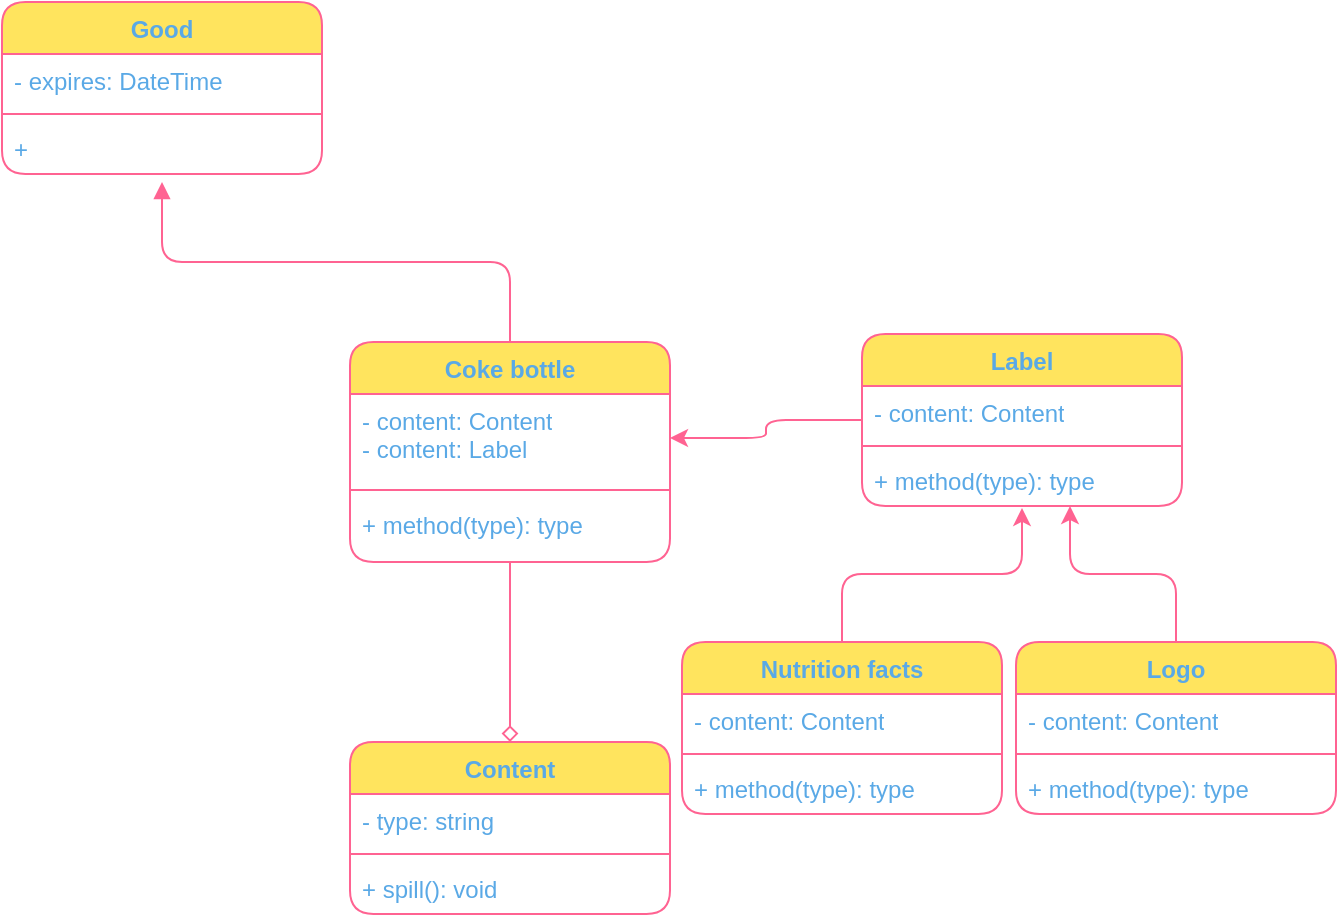 <mxfile version="22.0.0" type="github">
  <diagram name="Strona-1" id="3vI-Z93XGPY2M-o-T-1S">
    <mxGraphModel dx="1386" dy="785" grid="1" gridSize="10" guides="1" tooltips="1" connect="1" arrows="1" fold="1" page="1" pageScale="1" pageWidth="827" pageHeight="1169" math="0" shadow="0">
      <root>
        <mxCell id="0" />
        <mxCell id="1" parent="0" />
        <mxCell id="5Ggx0vt6isy3eeLft-i8-38" style="edgeStyle=orthogonalEdgeStyle;rounded=1;orthogonalLoop=1;jettySize=auto;html=1;entryX=0.5;entryY=0;entryDx=0;entryDy=0;endArrow=diamond;endFill=0;labelBackgroundColor=none;strokeColor=#FF6392;fontColor=default;" edge="1" parent="1" source="5Ggx0vt6isy3eeLft-i8-6" target="5Ggx0vt6isy3eeLft-i8-26">
          <mxGeometry relative="1" as="geometry" />
        </mxCell>
        <mxCell id="5Ggx0vt6isy3eeLft-i8-6" value="Coke bottle" style="swimlane;fontStyle=1;align=center;verticalAlign=top;childLayout=stackLayout;horizontal=1;startSize=26;horizontalStack=0;resizeParent=1;resizeParentMax=0;resizeLast=0;collapsible=1;marginBottom=0;whiteSpace=wrap;html=1;labelBackgroundColor=none;fillColor=#FFE45E;strokeColor=#FF6392;fontColor=#5AA9E6;rounded=1;" vertex="1" parent="1">
          <mxGeometry x="334" y="280" width="160" height="110" as="geometry" />
        </mxCell>
        <mxCell id="5Ggx0vt6isy3eeLft-i8-7" value="- content: Content&lt;br&gt;- content: Label" style="text;strokeColor=none;fillColor=none;align=left;verticalAlign=top;spacingLeft=4;spacingRight=4;overflow=hidden;rotatable=0;points=[[0,0.5],[1,0.5]];portConstraint=eastwest;whiteSpace=wrap;html=1;labelBackgroundColor=none;fontColor=#5AA9E6;rounded=1;" vertex="1" parent="5Ggx0vt6isy3eeLft-i8-6">
          <mxGeometry y="26" width="160" height="44" as="geometry" />
        </mxCell>
        <mxCell id="5Ggx0vt6isy3eeLft-i8-8" value="" style="line;strokeWidth=1;fillColor=none;align=left;verticalAlign=middle;spacingTop=-1;spacingLeft=3;spacingRight=3;rotatable=0;labelPosition=right;points=[];portConstraint=eastwest;strokeColor=#FF6392;labelBackgroundColor=none;fontColor=#5AA9E6;rounded=1;" vertex="1" parent="5Ggx0vt6isy3eeLft-i8-6">
          <mxGeometry y="70" width="160" height="8" as="geometry" />
        </mxCell>
        <mxCell id="5Ggx0vt6isy3eeLft-i8-9" value="+ method(type): type" style="text;strokeColor=none;fillColor=none;align=left;verticalAlign=top;spacingLeft=4;spacingRight=4;overflow=hidden;rotatable=0;points=[[0,0.5],[1,0.5]];portConstraint=eastwest;whiteSpace=wrap;html=1;labelBackgroundColor=none;fontColor=#5AA9E6;rounded=1;" vertex="1" parent="5Ggx0vt6isy3eeLft-i8-6">
          <mxGeometry y="78" width="160" height="32" as="geometry" />
        </mxCell>
        <mxCell id="5Ggx0vt6isy3eeLft-i8-22" value="Good" style="swimlane;fontStyle=1;align=center;verticalAlign=top;childLayout=stackLayout;horizontal=1;startSize=26;horizontalStack=0;resizeParent=1;resizeParentMax=0;resizeLast=0;collapsible=1;marginBottom=0;whiteSpace=wrap;html=1;labelBackgroundColor=none;fillColor=#FFE45E;strokeColor=#FF6392;fontColor=#5AA9E6;rounded=1;" vertex="1" parent="1">
          <mxGeometry x="160" y="110" width="160" height="86" as="geometry" />
        </mxCell>
        <mxCell id="5Ggx0vt6isy3eeLft-i8-23" value="- expires: DateTime" style="text;strokeColor=none;fillColor=none;align=left;verticalAlign=top;spacingLeft=4;spacingRight=4;overflow=hidden;rotatable=0;points=[[0,0.5],[1,0.5]];portConstraint=eastwest;whiteSpace=wrap;html=1;labelBackgroundColor=none;fontColor=#5AA9E6;rounded=1;" vertex="1" parent="5Ggx0vt6isy3eeLft-i8-22">
          <mxGeometry y="26" width="160" height="26" as="geometry" />
        </mxCell>
        <mxCell id="5Ggx0vt6isy3eeLft-i8-24" value="" style="line;strokeWidth=1;fillColor=none;align=left;verticalAlign=middle;spacingTop=-1;spacingLeft=3;spacingRight=3;rotatable=0;labelPosition=right;points=[];portConstraint=eastwest;strokeColor=#FF6392;labelBackgroundColor=none;fontColor=#5AA9E6;rounded=1;" vertex="1" parent="5Ggx0vt6isy3eeLft-i8-22">
          <mxGeometry y="52" width="160" height="8" as="geometry" />
        </mxCell>
        <mxCell id="5Ggx0vt6isy3eeLft-i8-25" value="+&amp;nbsp;" style="text;strokeColor=none;fillColor=none;align=left;verticalAlign=top;spacingLeft=4;spacingRight=4;overflow=hidden;rotatable=0;points=[[0,0.5],[1,0.5]];portConstraint=eastwest;whiteSpace=wrap;html=1;labelBackgroundColor=none;fontColor=#5AA9E6;rounded=1;" vertex="1" parent="5Ggx0vt6isy3eeLft-i8-22">
          <mxGeometry y="60" width="160" height="26" as="geometry" />
        </mxCell>
        <mxCell id="5Ggx0vt6isy3eeLft-i8-26" value="Content" style="swimlane;fontStyle=1;align=center;verticalAlign=top;childLayout=stackLayout;horizontal=1;startSize=26;horizontalStack=0;resizeParent=1;resizeParentMax=0;resizeLast=0;collapsible=1;marginBottom=0;whiteSpace=wrap;html=1;labelBackgroundColor=none;fillColor=#FFE45E;strokeColor=#FF6392;fontColor=#5AA9E6;rounded=1;" vertex="1" parent="1">
          <mxGeometry x="334" y="480" width="160" height="86" as="geometry" />
        </mxCell>
        <mxCell id="5Ggx0vt6isy3eeLft-i8-27" value="- type: string" style="text;strokeColor=none;fillColor=none;align=left;verticalAlign=top;spacingLeft=4;spacingRight=4;overflow=hidden;rotatable=0;points=[[0,0.5],[1,0.5]];portConstraint=eastwest;whiteSpace=wrap;html=1;labelBackgroundColor=none;fontColor=#5AA9E6;rounded=1;" vertex="1" parent="5Ggx0vt6isy3eeLft-i8-26">
          <mxGeometry y="26" width="160" height="26" as="geometry" />
        </mxCell>
        <mxCell id="5Ggx0vt6isy3eeLft-i8-28" value="" style="line;strokeWidth=1;fillColor=none;align=left;verticalAlign=middle;spacingTop=-1;spacingLeft=3;spacingRight=3;rotatable=0;labelPosition=right;points=[];portConstraint=eastwest;strokeColor=#FF6392;labelBackgroundColor=none;fontColor=#5AA9E6;rounded=1;" vertex="1" parent="5Ggx0vt6isy3eeLft-i8-26">
          <mxGeometry y="52" width="160" height="8" as="geometry" />
        </mxCell>
        <mxCell id="5Ggx0vt6isy3eeLft-i8-29" value="+ spill(): void" style="text;strokeColor=none;fillColor=none;align=left;verticalAlign=top;spacingLeft=4;spacingRight=4;overflow=hidden;rotatable=0;points=[[0,0.5],[1,0.5]];portConstraint=eastwest;whiteSpace=wrap;html=1;labelBackgroundColor=none;fontColor=#5AA9E6;rounded=1;" vertex="1" parent="5Ggx0vt6isy3eeLft-i8-26">
          <mxGeometry y="60" width="160" height="26" as="geometry" />
        </mxCell>
        <mxCell id="5Ggx0vt6isy3eeLft-i8-30" value="" style="html=1;verticalAlign=bottom;endArrow=block;curved=0;rounded=1;entryX=0.5;entryY=1.154;entryDx=0;entryDy=0;entryPerimeter=0;exitX=0.5;exitY=0;exitDx=0;exitDy=0;align=center;labelBorderColor=none;labelBackgroundColor=none;strokeColor=#FF6392;fontColor=default;" edge="1" parent="1" source="5Ggx0vt6isy3eeLft-i8-6" target="5Ggx0vt6isy3eeLft-i8-25">
          <mxGeometry width="80" relative="1" as="geometry">
            <mxPoint x="370" y="400" as="sourcePoint" />
            <mxPoint x="450" y="400" as="targetPoint" />
            <Array as="points">
              <mxPoint x="414" y="240" />
              <mxPoint x="240" y="240" />
            </Array>
          </mxGeometry>
        </mxCell>
        <mxCell id="5Ggx0vt6isy3eeLft-i8-43" style="edgeStyle=orthogonalEdgeStyle;rounded=1;orthogonalLoop=1;jettySize=auto;html=1;entryX=1;entryY=0.5;entryDx=0;entryDy=0;labelBackgroundColor=none;strokeColor=#FF6392;fontColor=default;" edge="1" parent="1" source="5Ggx0vt6isy3eeLft-i8-39" target="5Ggx0vt6isy3eeLft-i8-7">
          <mxGeometry relative="1" as="geometry" />
        </mxCell>
        <mxCell id="5Ggx0vt6isy3eeLft-i8-39" value="Label" style="swimlane;fontStyle=1;align=center;verticalAlign=top;childLayout=stackLayout;horizontal=1;startSize=26;horizontalStack=0;resizeParent=1;resizeParentMax=0;resizeLast=0;collapsible=1;marginBottom=0;whiteSpace=wrap;html=1;labelBackgroundColor=none;fillColor=#FFE45E;strokeColor=#FF6392;fontColor=#5AA9E6;rounded=1;" vertex="1" parent="1">
          <mxGeometry x="590" y="276" width="160" height="86" as="geometry" />
        </mxCell>
        <mxCell id="5Ggx0vt6isy3eeLft-i8-40" value="- content: Content" style="text;strokeColor=none;fillColor=none;align=left;verticalAlign=top;spacingLeft=4;spacingRight=4;overflow=hidden;rotatable=0;points=[[0,0.5],[1,0.5]];portConstraint=eastwest;whiteSpace=wrap;html=1;labelBackgroundColor=none;fontColor=#5AA9E6;rounded=1;" vertex="1" parent="5Ggx0vt6isy3eeLft-i8-39">
          <mxGeometry y="26" width="160" height="26" as="geometry" />
        </mxCell>
        <mxCell id="5Ggx0vt6isy3eeLft-i8-41" value="" style="line;strokeWidth=1;fillColor=none;align=left;verticalAlign=middle;spacingTop=-1;spacingLeft=3;spacingRight=3;rotatable=0;labelPosition=right;points=[];portConstraint=eastwest;strokeColor=#FF6392;labelBackgroundColor=none;fontColor=#5AA9E6;rounded=1;" vertex="1" parent="5Ggx0vt6isy3eeLft-i8-39">
          <mxGeometry y="52" width="160" height="8" as="geometry" />
        </mxCell>
        <mxCell id="5Ggx0vt6isy3eeLft-i8-42" value="+ method(type): type" style="text;strokeColor=none;fillColor=none;align=left;verticalAlign=top;spacingLeft=4;spacingRight=4;overflow=hidden;rotatable=0;points=[[0,0.5],[1,0.5]];portConstraint=eastwest;whiteSpace=wrap;html=1;labelBackgroundColor=none;fontColor=#5AA9E6;rounded=1;" vertex="1" parent="5Ggx0vt6isy3eeLft-i8-39">
          <mxGeometry y="60" width="160" height="26" as="geometry" />
        </mxCell>
        <mxCell id="5Ggx0vt6isy3eeLft-i8-44" value="Nutrition facts" style="swimlane;fontStyle=1;align=center;verticalAlign=top;childLayout=stackLayout;horizontal=1;startSize=26;horizontalStack=0;resizeParent=1;resizeParentMax=0;resizeLast=0;collapsible=1;marginBottom=0;whiteSpace=wrap;html=1;labelBackgroundColor=none;fillColor=#FFE45E;strokeColor=#FF6392;fontColor=#5AA9E6;rounded=1;" vertex="1" parent="1">
          <mxGeometry x="500" y="430" width="160" height="86" as="geometry" />
        </mxCell>
        <mxCell id="5Ggx0vt6isy3eeLft-i8-45" value="- content: Content" style="text;strokeColor=none;fillColor=none;align=left;verticalAlign=top;spacingLeft=4;spacingRight=4;overflow=hidden;rotatable=0;points=[[0,0.5],[1,0.5]];portConstraint=eastwest;whiteSpace=wrap;html=1;labelBackgroundColor=none;fontColor=#5AA9E6;rounded=1;" vertex="1" parent="5Ggx0vt6isy3eeLft-i8-44">
          <mxGeometry y="26" width="160" height="26" as="geometry" />
        </mxCell>
        <mxCell id="5Ggx0vt6isy3eeLft-i8-46" value="" style="line;strokeWidth=1;fillColor=none;align=left;verticalAlign=middle;spacingTop=-1;spacingLeft=3;spacingRight=3;rotatable=0;labelPosition=right;points=[];portConstraint=eastwest;strokeColor=#FF6392;labelBackgroundColor=none;fontColor=#5AA9E6;rounded=1;" vertex="1" parent="5Ggx0vt6isy3eeLft-i8-44">
          <mxGeometry y="52" width="160" height="8" as="geometry" />
        </mxCell>
        <mxCell id="5Ggx0vt6isy3eeLft-i8-47" value="+ method(type): type" style="text;strokeColor=none;fillColor=none;align=left;verticalAlign=top;spacingLeft=4;spacingRight=4;overflow=hidden;rotatable=0;points=[[0,0.5],[1,0.5]];portConstraint=eastwest;whiteSpace=wrap;html=1;labelBackgroundColor=none;fontColor=#5AA9E6;rounded=1;" vertex="1" parent="5Ggx0vt6isy3eeLft-i8-44">
          <mxGeometry y="60" width="160" height="26" as="geometry" />
        </mxCell>
        <mxCell id="5Ggx0vt6isy3eeLft-i8-50" style="edgeStyle=orthogonalEdgeStyle;rounded=1;orthogonalLoop=1;jettySize=auto;html=1;entryX=0.5;entryY=1.038;entryDx=0;entryDy=0;entryPerimeter=0;labelBackgroundColor=none;strokeColor=#FF6392;fontColor=default;" edge="1" parent="1" source="5Ggx0vt6isy3eeLft-i8-44" target="5Ggx0vt6isy3eeLft-i8-42">
          <mxGeometry relative="1" as="geometry" />
        </mxCell>
        <mxCell id="5Ggx0vt6isy3eeLft-i8-51" value="Logo" style="swimlane;fontStyle=1;align=center;verticalAlign=top;childLayout=stackLayout;horizontal=1;startSize=26;horizontalStack=0;resizeParent=1;resizeParentMax=0;resizeLast=0;collapsible=1;marginBottom=0;whiteSpace=wrap;html=1;labelBackgroundColor=none;fillColor=#FFE45E;strokeColor=#FF6392;fontColor=#5AA9E6;rounded=1;" vertex="1" parent="1">
          <mxGeometry x="667" y="430" width="160" height="86" as="geometry" />
        </mxCell>
        <mxCell id="5Ggx0vt6isy3eeLft-i8-52" value="- content: Content" style="text;strokeColor=none;fillColor=none;align=left;verticalAlign=top;spacingLeft=4;spacingRight=4;overflow=hidden;rotatable=0;points=[[0,0.5],[1,0.5]];portConstraint=eastwest;whiteSpace=wrap;html=1;labelBackgroundColor=none;fontColor=#5AA9E6;rounded=1;" vertex="1" parent="5Ggx0vt6isy3eeLft-i8-51">
          <mxGeometry y="26" width="160" height="26" as="geometry" />
        </mxCell>
        <mxCell id="5Ggx0vt6isy3eeLft-i8-53" value="" style="line;strokeWidth=1;fillColor=none;align=left;verticalAlign=middle;spacingTop=-1;spacingLeft=3;spacingRight=3;rotatable=0;labelPosition=right;points=[];portConstraint=eastwest;strokeColor=#FF6392;labelBackgroundColor=none;fontColor=#5AA9E6;rounded=1;" vertex="1" parent="5Ggx0vt6isy3eeLft-i8-51">
          <mxGeometry y="52" width="160" height="8" as="geometry" />
        </mxCell>
        <mxCell id="5Ggx0vt6isy3eeLft-i8-54" value="+ method(type): type" style="text;strokeColor=none;fillColor=none;align=left;verticalAlign=top;spacingLeft=4;spacingRight=4;overflow=hidden;rotatable=0;points=[[0,0.5],[1,0.5]];portConstraint=eastwest;whiteSpace=wrap;html=1;labelBackgroundColor=none;fontColor=#5AA9E6;rounded=1;" vertex="1" parent="5Ggx0vt6isy3eeLft-i8-51">
          <mxGeometry y="60" width="160" height="26" as="geometry" />
        </mxCell>
        <mxCell id="5Ggx0vt6isy3eeLft-i8-55" style="edgeStyle=orthogonalEdgeStyle;rounded=1;orthogonalLoop=1;jettySize=auto;html=1;entryX=0.65;entryY=1;entryDx=0;entryDy=0;entryPerimeter=0;labelBackgroundColor=none;strokeColor=#FF6392;fontColor=default;" edge="1" parent="1" source="5Ggx0vt6isy3eeLft-i8-51" target="5Ggx0vt6isy3eeLft-i8-42">
          <mxGeometry relative="1" as="geometry" />
        </mxCell>
      </root>
    </mxGraphModel>
  </diagram>
</mxfile>
